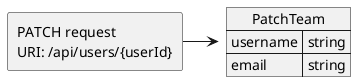 @startuml Patch user request
allowmixing

agent "PATCH request \nURI: /api/users/{userId}"
  json "PatchTeam" as J {
    "username": "string",
    "email": "string"
  }

"PATCH request \nURI: /api/users/{userId}" -> J 
@enduml